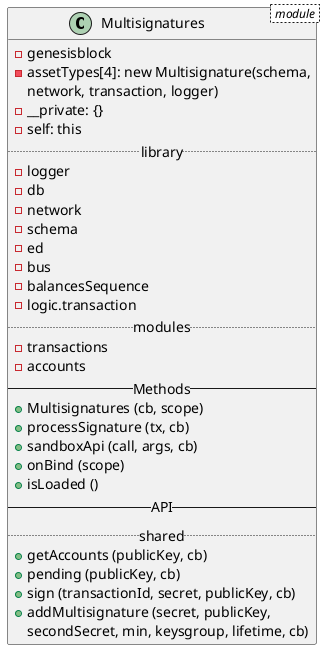 @startuml
class Multisignatures < module > {
  - genesisblock
  - assetTypes[4]: new Multisignature(schema,
  network, transaction, logger)
  - __private: {}
  - self: this
  .. library ..
  - logger
  - db
  - network
  - schema
  - ed
  - bus
  - balancesSequence
  - logic.transaction
  .. modules ..
  - transactions
  - accounts
  -- Methods --
  + Multisignatures (cb, scope)
  + processSignature (tx, cb)
  + sandboxApi (call, args, cb)
  + onBind (scope)
  + isLoaded ()
  -- API --
  .. shared ..
  + getAccounts (publicKey, cb)
  + pending (publicKey, cb)
  + sign (transactionId, secret, publicKey, cb)
  + addMultisignature (secret, publicKey,
  secondSecret, min, keysgroup, lifetime, cb)
}
@enduml
